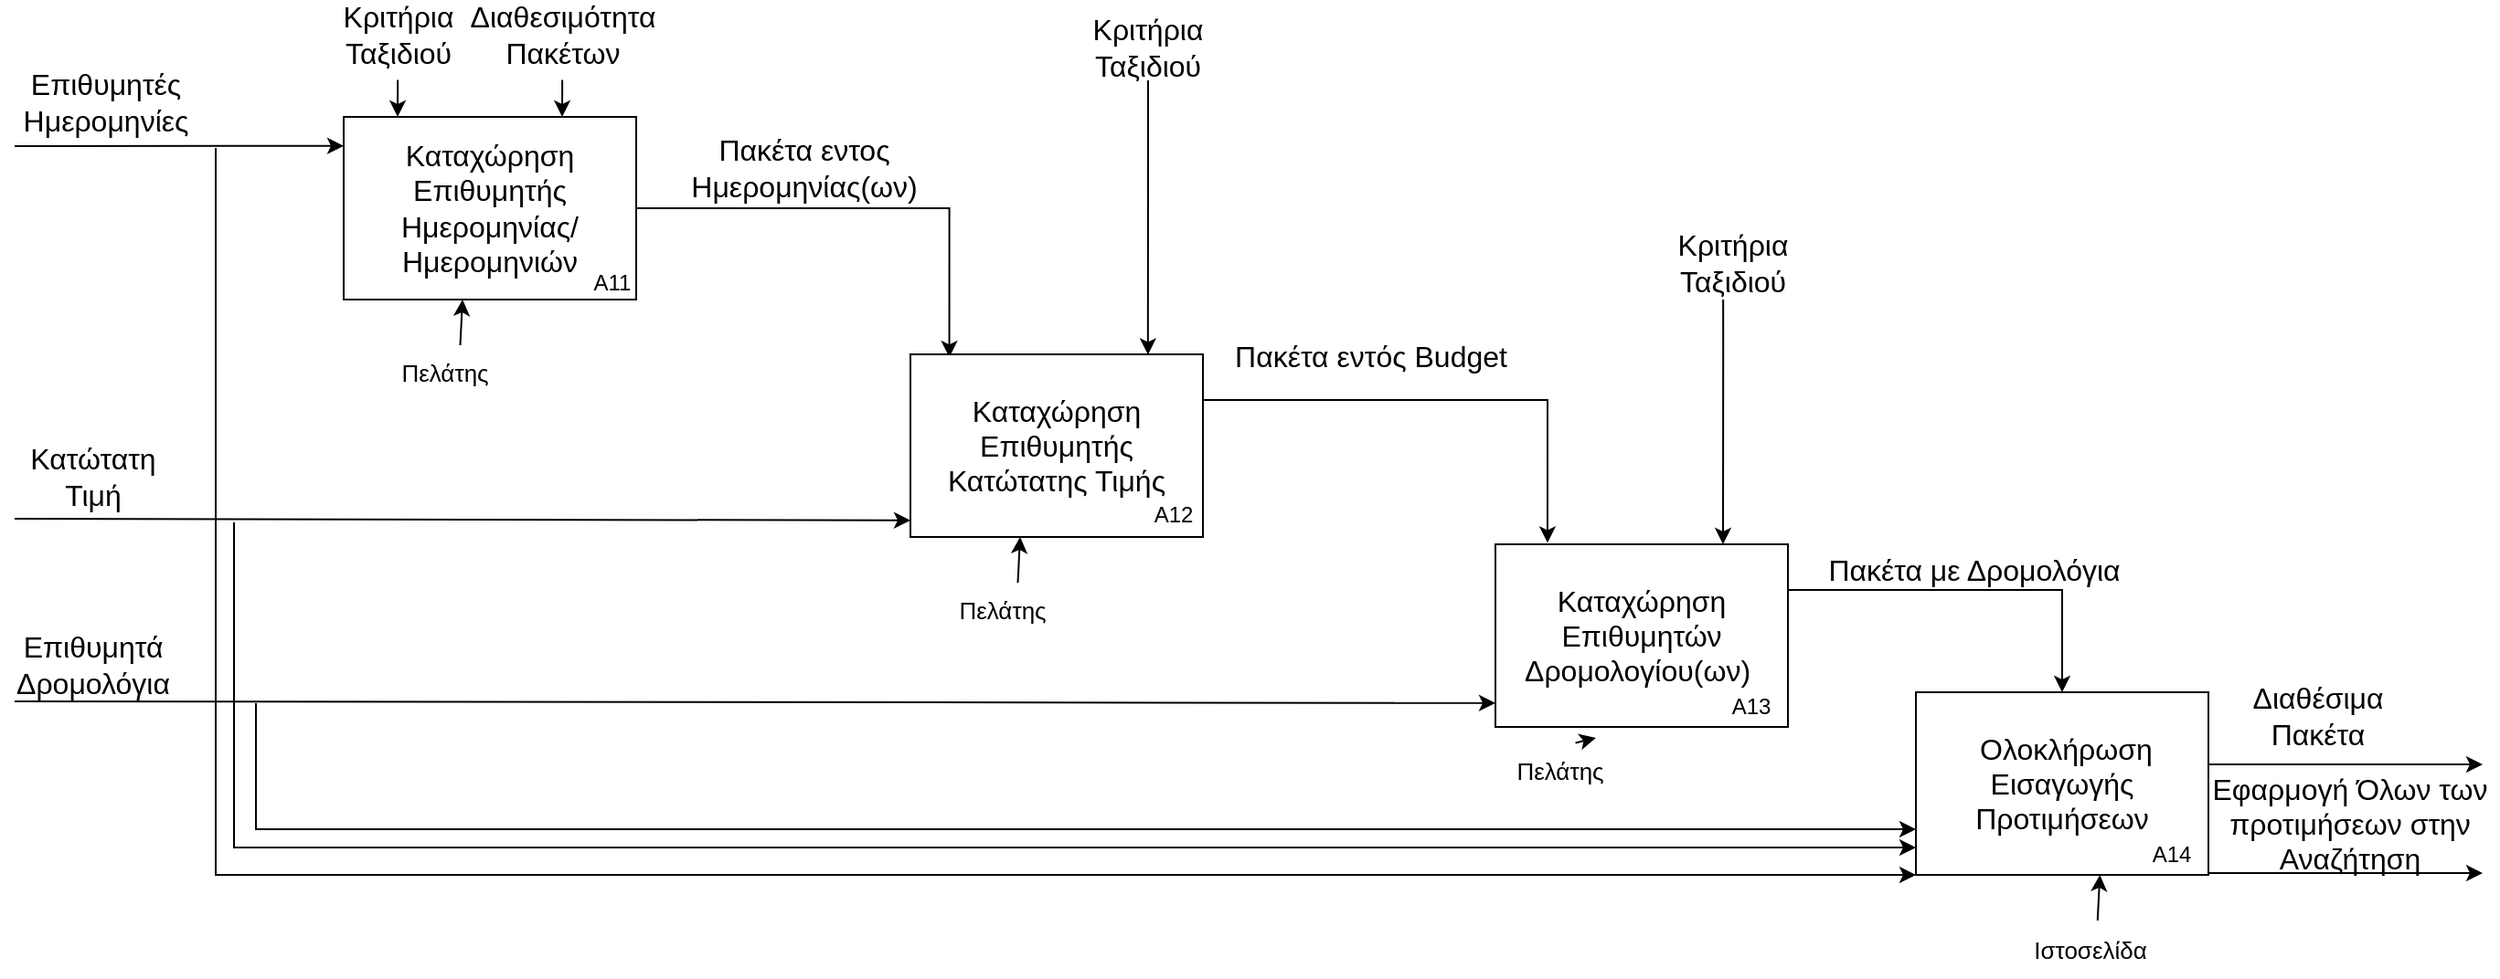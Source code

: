 <mxfile version="20.5.3" type="device"><diagram id="wiHb2MtcOKPLofZTfKe5" name="Page-1"><mxGraphModel dx="2956" dy="1015" grid="1" gridSize="10" guides="1" tooltips="1" connect="1" arrows="1" fold="1" page="1" pageScale="1" pageWidth="850" pageHeight="1100" math="0" shadow="0"><root><mxCell id="0"/><mxCell id="1" parent="0"/><mxCell id="cTDa2BKCB9mY562o0Tvu-1" value="Επιθυμητές Ημερομηνίες" style="text;html=1;strokeColor=none;fillColor=none;align=center;verticalAlign=middle;whiteSpace=wrap;rounded=0;fontSize=16;" parent="1" vertex="1"><mxGeometry x="-60" y="397" width="60" height="30" as="geometry"/></mxCell><mxCell id="AzjzSLRpdx0JxPSy3Cl4-2" style="edgeStyle=orthogonalEdgeStyle;rounded=0;orthogonalLoop=1;jettySize=auto;html=1;exitX=1;exitY=0.5;exitDx=0;exitDy=0;entryX=0.133;entryY=0.016;entryDx=0;entryDy=0;entryPerimeter=0;" edge="1" parent="1" source="2nAtNagMa3GvPbVwADeL-1" target="2nAtNagMa3GvPbVwADeL-8"><mxGeometry relative="1" as="geometry"/></mxCell><mxCell id="2nAtNagMa3GvPbVwADeL-1" value="Καταχώρηση Επιθυμητής Ημερομηνίας/Ημερομηνιών" style="rounded=0;whiteSpace=wrap;html=1;fontSize=16;" parent="1" vertex="1"><mxGeometry x="100" y="420" width="160" height="100" as="geometry"/></mxCell><mxCell id="2nAtNagMa3GvPbVwADeL-2" value="A11&lt;br&gt;" style="text;html=1;strokeColor=none;fillColor=none;align=center;verticalAlign=middle;whiteSpace=wrap;rounded=0;fontSize=12;" parent="1" vertex="1"><mxGeometry x="217" y="496" width="60" height="30" as="geometry"/></mxCell><mxCell id="2nAtNagMa3GvPbVwADeL-3" value="Κατώτατη Τιμή" style="text;html=1;strokeColor=none;fillColor=none;align=center;verticalAlign=middle;whiteSpace=wrap;rounded=0;fontSize=16;" parent="1" vertex="1"><mxGeometry x="-67" y="602" width="60" height="30" as="geometry"/></mxCell><mxCell id="2nAtNagMa3GvPbVwADeL-4" value="" style="endArrow=classic;html=1;rounded=0;fontSize=16;entryX=-0.003;entryY=0.059;entryDx=0;entryDy=0;entryPerimeter=0;" parent="1" edge="1"><mxGeometry width="50" height="50" relative="1" as="geometry"><mxPoint x="-80" y="436" as="sourcePoint"/><mxPoint x="100.0" y="435.9" as="targetPoint"/></mxGeometry></mxCell><mxCell id="2nAtNagMa3GvPbVwADeL-5" style="edgeStyle=orthogonalEdgeStyle;rounded=0;orthogonalLoop=1;jettySize=auto;html=1;entryX=0.187;entryY=0.002;entryDx=0;entryDy=0;fontSize=16;entryPerimeter=0;" parent="1" edge="1"><mxGeometry relative="1" as="geometry"><mxPoint x="129.58" y="399.8" as="sourcePoint"/><mxPoint x="129.5" y="420.0" as="targetPoint"/><Array as="points"/></mxGeometry></mxCell><mxCell id="2nAtNagMa3GvPbVwADeL-6" value="Κριτήρια&lt;br&gt;Ταξιδιού" style="text;html=1;strokeColor=none;fillColor=none;align=center;verticalAlign=middle;whiteSpace=wrap;rounded=0;fontSize=16;" parent="1" vertex="1"><mxGeometry x="100" y="360" width="60" height="30" as="geometry"/></mxCell><mxCell id="2nAtNagMa3GvPbVwADeL-10" value="" style="endArrow=classic;html=1;rounded=0;fontSize=16;entryX=-0.003;entryY=0.059;entryDx=0;entryDy=0;entryPerimeter=0;" parent="1" edge="1"><mxGeometry width="50" height="50" relative="1" as="geometry"><mxPoint x="-80" y="640" as="sourcePoint"/><mxPoint x="410" y="640.9" as="targetPoint"/></mxGeometry></mxCell><mxCell id="2nAtNagMa3GvPbVwADeL-11" style="edgeStyle=orthogonalEdgeStyle;rounded=0;orthogonalLoop=1;jettySize=auto;html=1;entryX=0.187;entryY=0.002;entryDx=0;entryDy=0;fontSize=16;entryPerimeter=0;" parent="1" edge="1"><mxGeometry relative="1" as="geometry"><mxPoint x="540" y="400" as="sourcePoint"/><mxPoint x="539.92" y="550.2" as="targetPoint"/><Array as="points"><mxPoint x="540" y="440"/><mxPoint x="540" y="440"/></Array></mxGeometry></mxCell><mxCell id="2nAtNagMa3GvPbVwADeL-12" value="Κριτήρια&lt;br&gt;Ταξιδιού" style="text;html=1;strokeColor=none;fillColor=none;align=center;verticalAlign=middle;whiteSpace=wrap;rounded=0;fontSize=16;" parent="1" vertex="1"><mxGeometry x="510" y="367" width="60" height="30" as="geometry"/></mxCell><mxCell id="2nAtNagMa3GvPbVwADeL-13" value="Πακέτα εντος Ημερομηνίας(ων)" style="text;html=1;strokeColor=none;fillColor=none;align=center;verticalAlign=middle;whiteSpace=wrap;rounded=0;fontSize=16;" parent="1" vertex="1"><mxGeometry x="250" y="440" width="204" height="15" as="geometry"/></mxCell><mxCell id="2nAtNagMa3GvPbVwADeL-15" value="Πελάτης" style="text;html=1;align=center;verticalAlign=middle;resizable=0;points=[];autosize=1;strokeColor=none;fillColor=none;fontSize=13;" parent="1" vertex="1"><mxGeometry x="120" y="545" width="70" height="30" as="geometry"/></mxCell><mxCell id="2nAtNagMa3GvPbVwADeL-16" value="" style="endArrow=classic;html=1;rounded=0;fontSize=16;exitX=0.625;exitY=0;exitDx=0;exitDy=0;exitPerimeter=0;entryX=0.25;entryY=1;entryDx=0;entryDy=0;" parent="1" source="2nAtNagMa3GvPbVwADeL-15" edge="1"><mxGeometry width="50" height="50" relative="1" as="geometry"><mxPoint x="215" y="650" as="sourcePoint"/><mxPoint x="165" y="520" as="targetPoint"/></mxGeometry></mxCell><mxCell id="2nAtNagMa3GvPbVwADeL-17" value="Πελάτης" style="text;html=1;align=center;verticalAlign=middle;resizable=0;points=[];autosize=1;strokeColor=none;fillColor=none;fontSize=13;" parent="1" vertex="1"><mxGeometry x="425" y="675" width="70" height="30" as="geometry"/></mxCell><mxCell id="2nAtNagMa3GvPbVwADeL-18" value="" style="endArrow=classic;html=1;rounded=0;fontSize=16;exitX=0.625;exitY=0;exitDx=0;exitDy=0;exitPerimeter=0;entryX=0.25;entryY=1;entryDx=0;entryDy=0;" parent="1" source="2nAtNagMa3GvPbVwADeL-17" edge="1"><mxGeometry width="50" height="50" relative="1" as="geometry"><mxPoint x="520" y="780" as="sourcePoint"/><mxPoint x="470" y="650" as="targetPoint"/></mxGeometry></mxCell><mxCell id="2nAtNagMa3GvPbVwADeL-20" value="Α12" style="text;html=1;strokeColor=none;fillColor=none;align=center;verticalAlign=middle;whiteSpace=wrap;rounded=0;fontSize=12;" parent="1" vertex="1"><mxGeometry x="524" y="624" width="60" height="30" as="geometry"/></mxCell><mxCell id="2nAtNagMa3GvPbVwADeL-19" value="" style="rounded=0;whiteSpace=wrap;html=1;fontSize=16;" parent="1" vertex="1"><mxGeometry x="730" y="654" width="160" height="100" as="geometry"/></mxCell><mxCell id="AzjzSLRpdx0JxPSy3Cl4-3" style="edgeStyle=orthogonalEdgeStyle;rounded=0;orthogonalLoop=1;jettySize=auto;html=1;exitX=1;exitY=0.25;exitDx=0;exitDy=0;entryX=0.178;entryY=-0.008;entryDx=0;entryDy=0;entryPerimeter=0;" edge="1" parent="1" source="2nAtNagMa3GvPbVwADeL-8" target="2nAtNagMa3GvPbVwADeL-31"><mxGeometry relative="1" as="geometry"/></mxCell><mxCell id="2nAtNagMa3GvPbVwADeL-8" value="Καταχώρηση Επιθυμητής Κατώτατης Τιμής" style="rounded=0;whiteSpace=wrap;html=1;fontSize=16;" parent="1" vertex="1"><mxGeometry x="410" y="550" width="160" height="100" as="geometry"/></mxCell><mxCell id="2nAtNagMa3GvPbVwADeL-24" value="" style="endArrow=classic;html=1;rounded=0;fontSize=16;entryX=-0.003;entryY=0.059;entryDx=0;entryDy=0;entryPerimeter=0;" parent="1" edge="1"><mxGeometry width="50" height="50" relative="1" as="geometry"><mxPoint x="-80" y="740" as="sourcePoint"/><mxPoint x="730" y="740.9" as="targetPoint"/></mxGeometry></mxCell><mxCell id="2nAtNagMa3GvPbVwADeL-25" value="Επιθυμητά Δρομολόγια" style="text;html=1;strokeColor=none;fillColor=none;align=center;verticalAlign=middle;whiteSpace=wrap;rounded=0;fontSize=16;" parent="1" vertex="1"><mxGeometry x="-67" y="705" width="60" height="30" as="geometry"/></mxCell><mxCell id="2nAtNagMa3GvPbVwADeL-28" style="edgeStyle=orthogonalEdgeStyle;rounded=0;orthogonalLoop=1;jettySize=auto;html=1;entryX=0.187;entryY=0.002;entryDx=0;entryDy=0;fontSize=16;entryPerimeter=0;" parent="1" edge="1"><mxGeometry relative="1" as="geometry"><mxPoint x="854.58" y="520" as="sourcePoint"/><mxPoint x="854.5" y="654" as="targetPoint"/><Array as="points"><mxPoint x="854.58" y="543.8"/><mxPoint x="854.58" y="543.8"/></Array></mxGeometry></mxCell><mxCell id="2nAtNagMa3GvPbVwADeL-29" value="Κριτήρια&lt;br&gt;Ταξιδιού" style="text;html=1;strokeColor=none;fillColor=none;align=center;verticalAlign=middle;whiteSpace=wrap;rounded=0;fontSize=16;" parent="1" vertex="1"><mxGeometry x="830" y="454.2" width="60" height="90.8" as="geometry"/></mxCell><mxCell id="AzjzSLRpdx0JxPSy3Cl4-10" style="edgeStyle=orthogonalEdgeStyle;rounded=0;orthogonalLoop=1;jettySize=auto;html=1;exitX=1;exitY=0.25;exitDx=0;exitDy=0;entryX=0.5;entryY=0;entryDx=0;entryDy=0;" edge="1" parent="1" source="2nAtNagMa3GvPbVwADeL-31" target="AzjzSLRpdx0JxPSy3Cl4-5"><mxGeometry relative="1" as="geometry"/></mxCell><mxCell id="2nAtNagMa3GvPbVwADeL-31" value="Καταχώρηση Eπιθυμητών Δρομολογίου(ων)&amp;nbsp;" style="rounded=0;whiteSpace=wrap;html=1;fontSize=16;" parent="1" vertex="1"><mxGeometry x="730" y="654" width="160" height="100" as="geometry"/></mxCell><mxCell id="2nAtNagMa3GvPbVwADeL-32" value="Πελάτης" style="text;html=1;align=center;verticalAlign=middle;resizable=0;points=[];autosize=1;strokeColor=none;fillColor=none;fontSize=13;" parent="1" vertex="1"><mxGeometry x="730" y="762.75" width="70" height="30" as="geometry"/></mxCell><mxCell id="2nAtNagMa3GvPbVwADeL-33" value="" style="endArrow=classic;html=1;rounded=0;fontSize=16;exitX=0.625;exitY=0;exitDx=0;exitDy=0;exitPerimeter=0;entryX=0.25;entryY=1;entryDx=0;entryDy=0;" parent="1" source="2nAtNagMa3GvPbVwADeL-32" edge="1"><mxGeometry width="50" height="50" relative="1" as="geometry"><mxPoint x="835" y="890" as="sourcePoint"/><mxPoint x="785" y="760" as="targetPoint"/></mxGeometry></mxCell><mxCell id="2nAtNagMa3GvPbVwADeL-37" style="edgeStyle=orthogonalEdgeStyle;rounded=0;orthogonalLoop=1;jettySize=auto;html=1;entryX=0.187;entryY=0.002;entryDx=0;entryDy=0;fontSize=16;entryPerimeter=0;" parent="1" edge="1"><mxGeometry relative="1" as="geometry"><mxPoint x="219.58" y="399.8" as="sourcePoint"/><mxPoint x="219.5" y="420" as="targetPoint"/><Array as="points"/></mxGeometry></mxCell><mxCell id="2nAtNagMa3GvPbVwADeL-38" value="Διαθεσιμότητα Πακέτων" style="text;html=1;strokeColor=none;fillColor=none;align=center;verticalAlign=middle;whiteSpace=wrap;rounded=0;fontSize=16;" parent="1" vertex="1"><mxGeometry x="190" y="360" width="60" height="30" as="geometry"/></mxCell><mxCell id="2nAtNagMa3GvPbVwADeL-41" value="Α12&lt;br&gt;" style="text;html=1;strokeColor=none;fillColor=none;align=center;verticalAlign=middle;whiteSpace=wrap;rounded=0;fontSize=12;" parent="1" vertex="1"><mxGeometry x="524" y="623" width="60" height="30" as="geometry"/></mxCell><mxCell id="2nAtNagMa3GvPbVwADeL-42" value="Α13&lt;br&gt;" style="text;html=1;strokeColor=none;fillColor=none;align=center;verticalAlign=middle;whiteSpace=wrap;rounded=0;fontSize=12;" parent="1" vertex="1"><mxGeometry x="840" y="728" width="60" height="30" as="geometry"/></mxCell><mxCell id="AzjzSLRpdx0JxPSy3Cl4-4" value="Πακέτα εντός Budget" style="text;html=1;strokeColor=none;fillColor=none;align=center;verticalAlign=middle;whiteSpace=wrap;rounded=0;fontSize=16;" vertex="1" parent="1"><mxGeometry x="560" y="543" width="204" height="15" as="geometry"/></mxCell><mxCell id="AzjzSLRpdx0JxPSy3Cl4-5" value="&amp;nbsp;Ολοκλήρωση Εισαγωγής Προτιμήσεων" style="rounded=0;whiteSpace=wrap;html=1;fontSize=16;" vertex="1" parent="1"><mxGeometry x="960" y="735" width="160" height="100" as="geometry"/></mxCell><mxCell id="AzjzSLRpdx0JxPSy3Cl4-6" value="Διαθέσιμα Πακέτα" style="text;html=1;strokeColor=none;fillColor=none;align=center;verticalAlign=middle;whiteSpace=wrap;rounded=0;fontSize=16;" vertex="1" parent="1"><mxGeometry x="1150" y="732.75" width="60" height="30" as="geometry"/></mxCell><mxCell id="AzjzSLRpdx0JxPSy3Cl4-7" value="Εφαρμογή Όλων των προτιμήσεων στην Αναζήτηση" style="text;html=1;strokeColor=none;fillColor=none;align=center;verticalAlign=middle;whiteSpace=wrap;rounded=0;fontSize=16;" vertex="1" parent="1"><mxGeometry x="1120" y="791.87" width="155" height="30" as="geometry"/></mxCell><mxCell id="AzjzSLRpdx0JxPSy3Cl4-8" style="edgeStyle=orthogonalEdgeStyle;rounded=0;orthogonalLoop=1;jettySize=auto;html=1;exitX=1;exitY=0.25;exitDx=0;exitDy=0;" edge="1" parent="1"><mxGeometry relative="1" as="geometry"><mxPoint x="1120" y="774.5" as="sourcePoint"/><mxPoint x="1270" y="774.5" as="targetPoint"/></mxGeometry></mxCell><mxCell id="AzjzSLRpdx0JxPSy3Cl4-9" style="edgeStyle=orthogonalEdgeStyle;rounded=0;orthogonalLoop=1;jettySize=auto;html=1;exitX=1;exitY=0.25;exitDx=0;exitDy=0;" edge="1" parent="1"><mxGeometry relative="1" as="geometry"><mxPoint x="1120" y="834.0" as="sourcePoint"/><mxPoint x="1270" y="834.0" as="targetPoint"/></mxGeometry></mxCell><mxCell id="AzjzSLRpdx0JxPSy3Cl4-11" value="Πακέτα με Δρομολόγια" style="text;html=1;strokeColor=none;fillColor=none;align=center;verticalAlign=middle;whiteSpace=wrap;rounded=0;fontSize=16;" vertex="1" parent="1"><mxGeometry x="890" y="660" width="204" height="15" as="geometry"/></mxCell><mxCell id="AzjzSLRpdx0JxPSy3Cl4-13" value="Ιστοσελίδα" style="text;html=1;align=center;verticalAlign=middle;resizable=0;points=[];autosize=1;strokeColor=none;fillColor=none;fontSize=13;" vertex="1" parent="1"><mxGeometry x="1010" y="861" width="90" height="30" as="geometry"/></mxCell><mxCell id="AzjzSLRpdx0JxPSy3Cl4-14" value="" style="endArrow=classic;html=1;rounded=0;fontSize=16;exitX=0.625;exitY=0;exitDx=0;exitDy=0;exitPerimeter=0;entryX=0.25;entryY=1;entryDx=0;entryDy=0;" edge="1" parent="1"><mxGeometry width="50" height="50" relative="1" as="geometry"><mxPoint x="1059.38" y="860" as="sourcePoint"/><mxPoint x="1060.63" y="835.0" as="targetPoint"/></mxGeometry></mxCell><mxCell id="AzjzSLRpdx0JxPSy3Cl4-15" value="Α14&lt;br&gt;" style="text;html=1;strokeColor=none;fillColor=none;align=center;verticalAlign=middle;whiteSpace=wrap;rounded=0;fontSize=12;" vertex="1" parent="1"><mxGeometry x="1070" y="809" width="60" height="30" as="geometry"/></mxCell><mxCell id="AzjzSLRpdx0JxPSy3Cl4-21" value="" style="endArrow=classic;html=1;rounded=0;entryX=0;entryY=1;entryDx=0;entryDy=0;" edge="1" parent="1" target="AzjzSLRpdx0JxPSy3Cl4-5"><mxGeometry width="50" height="50" relative="1" as="geometry"><mxPoint x="30" y="437" as="sourcePoint"/><mxPoint x="30" y="810" as="targetPoint"/><Array as="points"><mxPoint x="30" y="835"/></Array></mxGeometry></mxCell><mxCell id="AzjzSLRpdx0JxPSy3Cl4-22" value="" style="endArrow=classic;html=1;rounded=0;" edge="1" parent="1"><mxGeometry width="50" height="50" relative="1" as="geometry"><mxPoint x="40" y="642" as="sourcePoint"/><mxPoint x="960" y="820" as="targetPoint"/><Array as="points"><mxPoint x="40" y="820"/></Array></mxGeometry></mxCell><mxCell id="AzjzSLRpdx0JxPSy3Cl4-23" value="" style="endArrow=classic;html=1;rounded=0;entryX=0;entryY=0.75;entryDx=0;entryDy=0;" edge="1" parent="1" target="AzjzSLRpdx0JxPSy3Cl4-5"><mxGeometry width="50" height="50" relative="1" as="geometry"><mxPoint x="52" y="741" as="sourcePoint"/><mxPoint x="102" y="691" as="targetPoint"/><Array as="points"><mxPoint x="52" y="810"/></Array></mxGeometry></mxCell></root></mxGraphModel></diagram></mxfile>